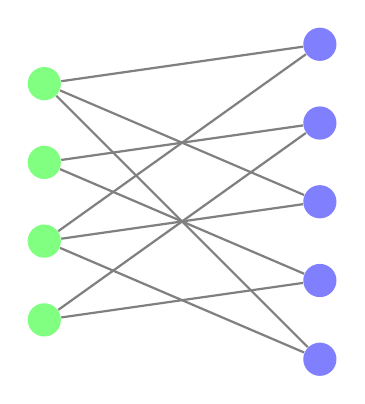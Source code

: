 % Figure after Kjell Magne Fauske
% http://www.texample.net/tikz/examples/neural-network/
\begin{tikzpicture}[draw=black!50, node distance=3.5cm]
   \def\layersep{3.5cm}
    \tikzstyle{every pin edge}=[<-,shorten <=1pt,thick]
    \tikzstyle{neuron}=[circle,fill=black!25,minimum size=12pt,inner sep=0pt]
    \tikzstyle{entree}=[];
    \tikzstyle{input neuron}=[neuron, fill=green!50];
    \tikzstyle{output neuron}=[neuron, fill=red!50];
    \tikzstyle{hidden neuron}=[neuron, fill=blue!50];
    \tikzstyle{annot} = [text width=4em, text centered]

    % Premiere couche
    \foreach \name / \y in {1,...,4}
        \node[input neuron] (I-\name) at (0,-\y) {};

    %Seconde couche
    \foreach \name / \y in {1,...,5}
        \path[yshift=0.5cm] node[hidden neuron] (H-\name) at (\layersep,-\y cm) {};


    % Connect every node in the input layer with every node in the
    % hidden layer.
    \foreach \source in {1,...,4}{
        \foreach \dest in {1,...,5}{
    \pgfmathparse{Mod(\source-\dest,2)==0};
     \ifnum\pgfmathresult>0
            \path[thick] (I-\source) edge (H-\dest);                  
   \fi    }}      

\end{tikzpicture}  
